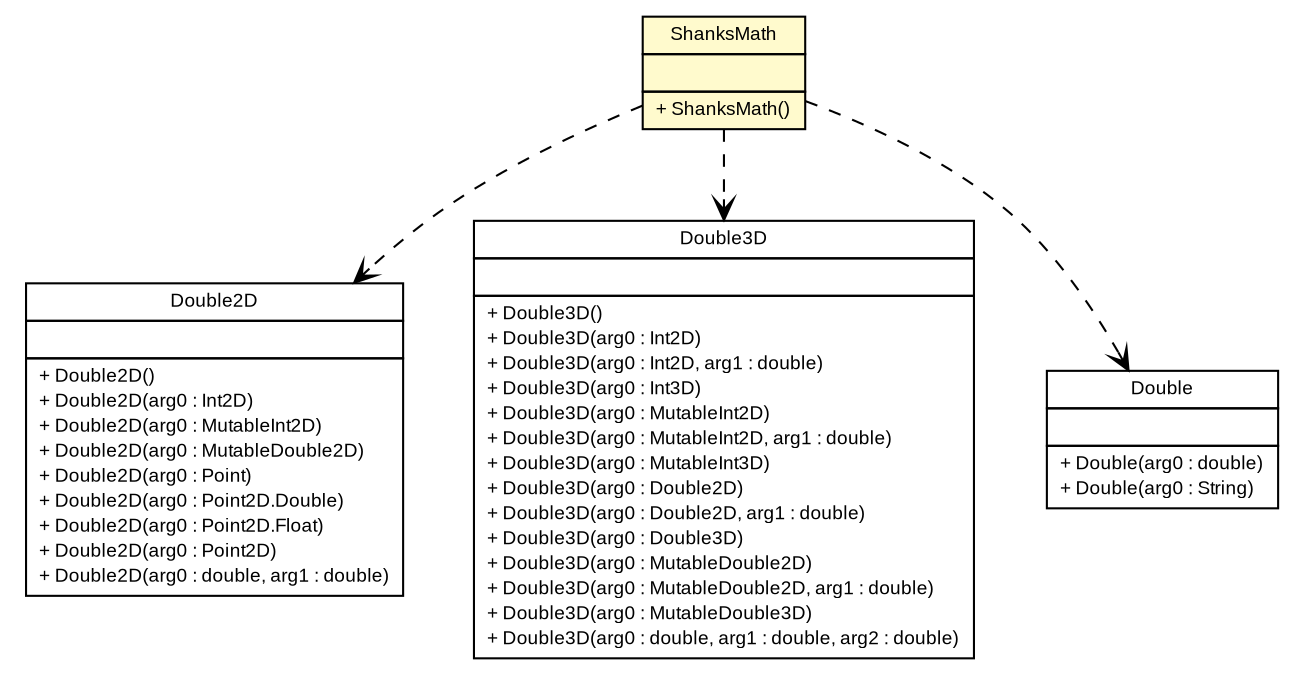 #!/usr/local/bin/dot
#
# Class diagram 
# Generated by UMLGraph version 5.1 (http://www.umlgraph.org/)
#

digraph G {
	edge [fontname="arial",fontsize=10,labelfontname="arial",labelfontsize=10];
	node [fontname="arial",fontsize=10,shape=plaintext];
	nodesep=0.25;
	ranksep=0.5;
	// es.upm.dit.gsi.shanks.model.scenario.portrayal.ShanksMath
	c6913 [label=<<table title="es.upm.dit.gsi.shanks.model.scenario.portrayal.ShanksMath" border="0" cellborder="1" cellspacing="0" cellpadding="2" port="p" bgcolor="lemonChiffon" href="./ShanksMath.html">
		<tr><td><table border="0" cellspacing="0" cellpadding="1">
<tr><td align="center" balign="center"> ShanksMath </td></tr>
		</table></td></tr>
		<tr><td><table border="0" cellspacing="0" cellpadding="1">
<tr><td align="left" balign="left">  </td></tr>
		</table></td></tr>
		<tr><td><table border="0" cellspacing="0" cellpadding="1">
<tr><td align="left" balign="left"> + ShanksMath() </td></tr>
		</table></td></tr>
		</table>>, fontname="arial", fontcolor="black", fontsize=9.0];
	// es.upm.dit.gsi.shanks.model.scenario.portrayal.ShanksMath DEPEND sim.util.Double2D
	c6913:p -> c6932:p [taillabel="", label="", headlabel="", fontname="arial", fontcolor="black", fontsize=10.0, color="black", arrowhead=open, style=dashed];
	// es.upm.dit.gsi.shanks.model.scenario.portrayal.ShanksMath DEPEND sim.util.Double3D
	c6913:p -> c6933:p [taillabel="", label="", headlabel="", fontname="arial", fontcolor="black", fontsize=10.0, color="black", arrowhead=open, style=dashed];
	// es.upm.dit.gsi.shanks.model.scenario.portrayal.ShanksMath DEPEND java.lang.Double
	c6913:p -> c6934:p [taillabel="", label="", headlabel="", fontname="arial", fontcolor="black", fontsize=10.0, color="black", arrowhead=open, style=dashed];
	// java.lang.Double
	c6934 [label=<<table title="java.lang.Double" border="0" cellborder="1" cellspacing="0" cellpadding="2" port="p" href="http://java.sun.com/j2se/1.4.2/docs/api/java/lang/Double.html">
		<tr><td><table border="0" cellspacing="0" cellpadding="1">
<tr><td align="center" balign="center"> Double </td></tr>
		</table></td></tr>
		<tr><td><table border="0" cellspacing="0" cellpadding="1">
<tr><td align="left" balign="left">  </td></tr>
		</table></td></tr>
		<tr><td><table border="0" cellspacing="0" cellpadding="1">
<tr><td align="left" balign="left"> + Double(arg0 : double) </td></tr>
<tr><td align="left" balign="left"> + Double(arg0 : String) </td></tr>
		</table></td></tr>
		</table>>, fontname="arial", fontcolor="black", fontsize=9.0];
	// sim.util.Double2D
	c6932 [label=<<table title="sim.util.Double2D" border="0" cellborder="1" cellspacing="0" cellpadding="2" port="p" href="http://java.sun.com/j2se/1.4.2/docs/api/sim/util/Double2D.html">
		<tr><td><table border="0" cellspacing="0" cellpadding="1">
<tr><td align="center" balign="center"> Double2D </td></tr>
		</table></td></tr>
		<tr><td><table border="0" cellspacing="0" cellpadding="1">
<tr><td align="left" balign="left">  </td></tr>
		</table></td></tr>
		<tr><td><table border="0" cellspacing="0" cellpadding="1">
<tr><td align="left" balign="left"> + Double2D() </td></tr>
<tr><td align="left" balign="left"> + Double2D(arg0 : Int2D) </td></tr>
<tr><td align="left" balign="left"> + Double2D(arg0 : MutableInt2D) </td></tr>
<tr><td align="left" balign="left"> + Double2D(arg0 : MutableDouble2D) </td></tr>
<tr><td align="left" balign="left"> + Double2D(arg0 : Point) </td></tr>
<tr><td align="left" balign="left"> + Double2D(arg0 : Point2D.Double) </td></tr>
<tr><td align="left" balign="left"> + Double2D(arg0 : Point2D.Float) </td></tr>
<tr><td align="left" balign="left"> + Double2D(arg0 : Point2D) </td></tr>
<tr><td align="left" balign="left"> + Double2D(arg0 : double, arg1 : double) </td></tr>
		</table></td></tr>
		</table>>, fontname="arial", fontcolor="black", fontsize=9.0];
	// sim.util.Double3D
	c6933 [label=<<table title="sim.util.Double3D" border="0" cellborder="1" cellspacing="0" cellpadding="2" port="p" href="http://java.sun.com/j2se/1.4.2/docs/api/sim/util/Double3D.html">
		<tr><td><table border="0" cellspacing="0" cellpadding="1">
<tr><td align="center" balign="center"> Double3D </td></tr>
		</table></td></tr>
		<tr><td><table border="0" cellspacing="0" cellpadding="1">
<tr><td align="left" balign="left">  </td></tr>
		</table></td></tr>
		<tr><td><table border="0" cellspacing="0" cellpadding="1">
<tr><td align="left" balign="left"> + Double3D() </td></tr>
<tr><td align="left" balign="left"> + Double3D(arg0 : Int2D) </td></tr>
<tr><td align="left" balign="left"> + Double3D(arg0 : Int2D, arg1 : double) </td></tr>
<tr><td align="left" balign="left"> + Double3D(arg0 : Int3D) </td></tr>
<tr><td align="left" balign="left"> + Double3D(arg0 : MutableInt2D) </td></tr>
<tr><td align="left" balign="left"> + Double3D(arg0 : MutableInt2D, arg1 : double) </td></tr>
<tr><td align="left" balign="left"> + Double3D(arg0 : MutableInt3D) </td></tr>
<tr><td align="left" balign="left"> + Double3D(arg0 : Double2D) </td></tr>
<tr><td align="left" balign="left"> + Double3D(arg0 : Double2D, arg1 : double) </td></tr>
<tr><td align="left" balign="left"> + Double3D(arg0 : Double3D) </td></tr>
<tr><td align="left" balign="left"> + Double3D(arg0 : MutableDouble2D) </td></tr>
<tr><td align="left" balign="left"> + Double3D(arg0 : MutableDouble2D, arg1 : double) </td></tr>
<tr><td align="left" balign="left"> + Double3D(arg0 : MutableDouble3D) </td></tr>
<tr><td align="left" balign="left"> + Double3D(arg0 : double, arg1 : double, arg2 : double) </td></tr>
		</table></td></tr>
		</table>>, fontname="arial", fontcolor="black", fontsize=9.0];
}

